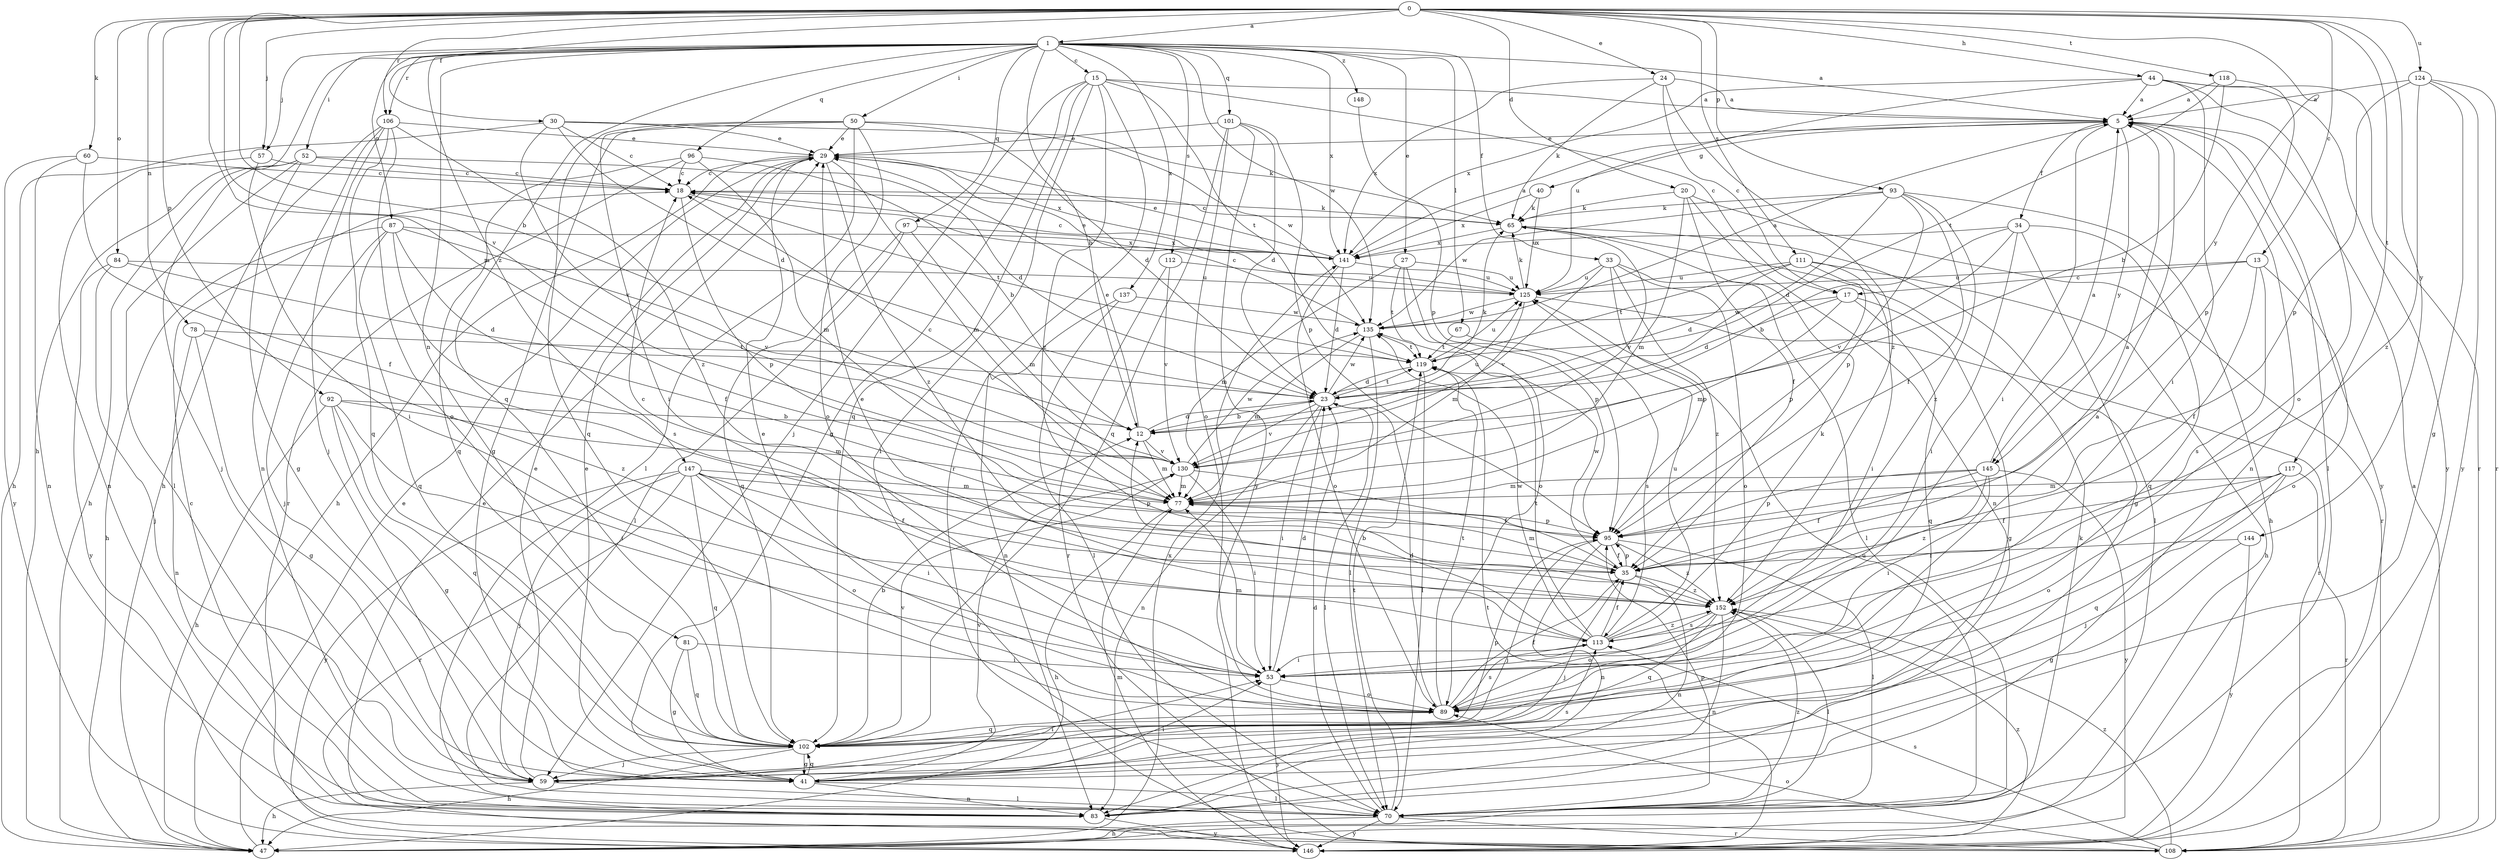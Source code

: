 strict digraph  {
0;
1;
5;
12;
13;
15;
17;
18;
20;
23;
24;
27;
29;
30;
33;
34;
35;
40;
41;
44;
47;
50;
52;
53;
57;
59;
60;
65;
67;
70;
77;
78;
81;
83;
84;
87;
89;
92;
93;
95;
96;
97;
101;
102;
106;
108;
111;
112;
113;
117;
118;
119;
124;
125;
130;
135;
137;
141;
144;
145;
146;
147;
148;
152;
0 -> 1  [label=a];
0 -> 12  [label=b];
0 -> 13  [label=c];
0 -> 20  [label=d];
0 -> 24  [label=e];
0 -> 30  [label=f];
0 -> 44  [label=h];
0 -> 57  [label=j];
0 -> 60  [label=k];
0 -> 77  [label=m];
0 -> 78  [label=n];
0 -> 84  [label=o];
0 -> 92  [label=p];
0 -> 93  [label=p];
0 -> 106  [label=r];
0 -> 111  [label=s];
0 -> 117  [label=t];
0 -> 118  [label=t];
0 -> 124  [label=u];
0 -> 130  [label=v];
0 -> 144  [label=y];
0 -> 145  [label=y];
1 -> 5  [label=a];
1 -> 12  [label=b];
1 -> 15  [label=c];
1 -> 27  [label=e];
1 -> 33  [label=f];
1 -> 47  [label=h];
1 -> 50  [label=i];
1 -> 52  [label=i];
1 -> 57  [label=j];
1 -> 67  [label=l];
1 -> 81  [label=n];
1 -> 87  [label=o];
1 -> 96  [label=q];
1 -> 97  [label=q];
1 -> 101  [label=q];
1 -> 102  [label=q];
1 -> 106  [label=r];
1 -> 112  [label=s];
1 -> 135  [label=w];
1 -> 137  [label=x];
1 -> 141  [label=x];
1 -> 147  [label=z];
1 -> 148  [label=z];
5 -> 29  [label=e];
5 -> 34  [label=f];
5 -> 40  [label=g];
5 -> 53  [label=i];
5 -> 70  [label=l];
5 -> 83  [label=n];
5 -> 145  [label=y];
5 -> 146  [label=y];
12 -> 23  [label=d];
12 -> 29  [label=e];
12 -> 77  [label=m];
12 -> 125  [label=u];
12 -> 130  [label=v];
13 -> 17  [label=c];
13 -> 35  [label=f];
13 -> 89  [label=o];
13 -> 113  [label=s];
13 -> 125  [label=u];
15 -> 5  [label=a];
15 -> 17  [label=c];
15 -> 41  [label=g];
15 -> 59  [label=j];
15 -> 70  [label=l];
15 -> 102  [label=q];
15 -> 108  [label=r];
15 -> 119  [label=t];
15 -> 152  [label=z];
17 -> 23  [label=d];
17 -> 41  [label=g];
17 -> 77  [label=m];
17 -> 102  [label=q];
17 -> 135  [label=w];
18 -> 65  [label=k];
18 -> 95  [label=p];
18 -> 119  [label=t];
20 -> 35  [label=f];
20 -> 65  [label=k];
20 -> 77  [label=m];
20 -> 83  [label=n];
20 -> 108  [label=r];
23 -> 12  [label=b];
23 -> 53  [label=i];
23 -> 65  [label=k];
23 -> 70  [label=l];
23 -> 83  [label=n];
23 -> 119  [label=t];
23 -> 130  [label=v];
23 -> 135  [label=w];
24 -> 5  [label=a];
24 -> 17  [label=c];
24 -> 65  [label=k];
24 -> 141  [label=x];
24 -> 152  [label=z];
27 -> 77  [label=m];
27 -> 89  [label=o];
27 -> 95  [label=p];
27 -> 119  [label=t];
27 -> 125  [label=u];
29 -> 18  [label=c];
29 -> 47  [label=h];
29 -> 77  [label=m];
29 -> 141  [label=x];
29 -> 152  [label=z];
30 -> 18  [label=c];
30 -> 23  [label=d];
30 -> 29  [label=e];
30 -> 47  [label=h];
30 -> 65  [label=k];
30 -> 130  [label=v];
33 -> 70  [label=l];
33 -> 89  [label=o];
33 -> 95  [label=p];
33 -> 125  [label=u];
33 -> 130  [label=v];
33 -> 152  [label=z];
34 -> 12  [label=b];
34 -> 41  [label=g];
34 -> 53  [label=i];
34 -> 102  [label=q];
34 -> 130  [label=v];
34 -> 141  [label=x];
35 -> 5  [label=a];
35 -> 59  [label=j];
35 -> 77  [label=m];
35 -> 83  [label=n];
35 -> 95  [label=p];
35 -> 135  [label=w];
35 -> 152  [label=z];
40 -> 65  [label=k];
40 -> 125  [label=u];
40 -> 141  [label=x];
41 -> 29  [label=e];
41 -> 53  [label=i];
41 -> 70  [label=l];
41 -> 83  [label=n];
41 -> 102  [label=q];
41 -> 130  [label=v];
44 -> 5  [label=a];
44 -> 53  [label=i];
44 -> 89  [label=o];
44 -> 108  [label=r];
44 -> 125  [label=u];
44 -> 141  [label=x];
44 -> 146  [label=y];
47 -> 29  [label=e];
47 -> 65  [label=k];
47 -> 141  [label=x];
50 -> 23  [label=d];
50 -> 29  [label=e];
50 -> 41  [label=g];
50 -> 53  [label=i];
50 -> 70  [label=l];
50 -> 89  [label=o];
50 -> 102  [label=q];
50 -> 135  [label=w];
52 -> 18  [label=c];
52 -> 23  [label=d];
52 -> 41  [label=g];
52 -> 47  [label=h];
52 -> 59  [label=j];
52 -> 70  [label=l];
53 -> 23  [label=d];
53 -> 77  [label=m];
53 -> 89  [label=o];
53 -> 146  [label=y];
57 -> 18  [label=c];
57 -> 53  [label=i];
57 -> 83  [label=n];
59 -> 29  [label=e];
59 -> 47  [label=h];
59 -> 53  [label=i];
59 -> 70  [label=l];
59 -> 113  [label=s];
60 -> 18  [label=c];
60 -> 35  [label=f];
60 -> 83  [label=n];
60 -> 146  [label=y];
65 -> 18  [label=c];
65 -> 70  [label=l];
65 -> 130  [label=v];
65 -> 141  [label=x];
67 -> 113  [label=s];
67 -> 119  [label=t];
70 -> 23  [label=d];
70 -> 47  [label=h];
70 -> 95  [label=p];
70 -> 108  [label=r];
70 -> 119  [label=t];
70 -> 125  [label=u];
70 -> 146  [label=y];
70 -> 152  [label=z];
77 -> 47  [label=h];
77 -> 95  [label=p];
78 -> 41  [label=g];
78 -> 83  [label=n];
78 -> 119  [label=t];
78 -> 152  [label=z];
81 -> 41  [label=g];
81 -> 53  [label=i];
81 -> 102  [label=q];
83 -> 18  [label=c];
83 -> 146  [label=y];
84 -> 23  [label=d];
84 -> 59  [label=j];
84 -> 125  [label=u];
84 -> 146  [label=y];
87 -> 35  [label=f];
87 -> 47  [label=h];
87 -> 59  [label=j];
87 -> 102  [label=q];
87 -> 113  [label=s];
87 -> 130  [label=v];
87 -> 141  [label=x];
89 -> 5  [label=a];
89 -> 23  [label=d];
89 -> 29  [label=e];
89 -> 35  [label=f];
89 -> 102  [label=q];
89 -> 113  [label=s];
89 -> 119  [label=t];
92 -> 12  [label=b];
92 -> 41  [label=g];
92 -> 47  [label=h];
92 -> 53  [label=i];
92 -> 77  [label=m];
92 -> 102  [label=q];
93 -> 23  [label=d];
93 -> 35  [label=f];
93 -> 47  [label=h];
93 -> 65  [label=k];
93 -> 95  [label=p];
93 -> 135  [label=w];
93 -> 152  [label=z];
95 -> 35  [label=f];
95 -> 59  [label=j];
95 -> 70  [label=l];
95 -> 83  [label=n];
95 -> 152  [label=z];
96 -> 12  [label=b];
96 -> 18  [label=c];
96 -> 77  [label=m];
96 -> 102  [label=q];
96 -> 108  [label=r];
97 -> 70  [label=l];
97 -> 77  [label=m];
97 -> 102  [label=q];
97 -> 141  [label=x];
101 -> 23  [label=d];
101 -> 29  [label=e];
101 -> 89  [label=o];
101 -> 95  [label=p];
101 -> 102  [label=q];
101 -> 146  [label=y];
102 -> 12  [label=b];
102 -> 41  [label=g];
102 -> 47  [label=h];
102 -> 59  [label=j];
102 -> 95  [label=p];
102 -> 130  [label=v];
106 -> 29  [label=e];
106 -> 47  [label=h];
106 -> 59  [label=j];
106 -> 83  [label=n];
106 -> 89  [label=o];
106 -> 102  [label=q];
106 -> 152  [label=z];
108 -> 5  [label=a];
108 -> 89  [label=o];
108 -> 113  [label=s];
108 -> 152  [label=z];
111 -> 23  [label=d];
111 -> 47  [label=h];
111 -> 53  [label=i];
111 -> 95  [label=p];
111 -> 119  [label=t];
111 -> 125  [label=u];
112 -> 108  [label=r];
112 -> 125  [label=u];
112 -> 130  [label=v];
113 -> 12  [label=b];
113 -> 29  [label=e];
113 -> 35  [label=f];
113 -> 53  [label=i];
113 -> 65  [label=k];
113 -> 119  [label=t];
113 -> 125  [label=u];
113 -> 135  [label=w];
113 -> 152  [label=z];
117 -> 35  [label=f];
117 -> 59  [label=j];
117 -> 77  [label=m];
117 -> 89  [label=o];
117 -> 102  [label=q];
117 -> 108  [label=r];
118 -> 5  [label=a];
118 -> 12  [label=b];
118 -> 95  [label=p];
118 -> 119  [label=t];
119 -> 23  [label=d];
119 -> 70  [label=l];
119 -> 125  [label=u];
124 -> 5  [label=a];
124 -> 41  [label=g];
124 -> 95  [label=p];
124 -> 108  [label=r];
124 -> 146  [label=y];
124 -> 152  [label=z];
125 -> 29  [label=e];
125 -> 65  [label=k];
125 -> 77  [label=m];
125 -> 108  [label=r];
125 -> 135  [label=w];
130 -> 18  [label=c];
130 -> 35  [label=f];
130 -> 53  [label=i];
130 -> 77  [label=m];
130 -> 135  [label=w];
135 -> 5  [label=a];
135 -> 18  [label=c];
135 -> 70  [label=l];
135 -> 77  [label=m];
135 -> 119  [label=t];
137 -> 70  [label=l];
137 -> 83  [label=n];
137 -> 135  [label=w];
141 -> 5  [label=a];
141 -> 18  [label=c];
141 -> 23  [label=d];
141 -> 29  [label=e];
141 -> 89  [label=o];
141 -> 125  [label=u];
144 -> 35  [label=f];
144 -> 41  [label=g];
144 -> 146  [label=y];
145 -> 5  [label=a];
145 -> 35  [label=f];
145 -> 53  [label=i];
145 -> 77  [label=m];
145 -> 95  [label=p];
145 -> 146  [label=y];
145 -> 152  [label=z];
146 -> 29  [label=e];
146 -> 77  [label=m];
146 -> 119  [label=t];
146 -> 152  [label=z];
147 -> 35  [label=f];
147 -> 53  [label=i];
147 -> 59  [label=j];
147 -> 77  [label=m];
147 -> 89  [label=o];
147 -> 95  [label=p];
147 -> 102  [label=q];
147 -> 108  [label=r];
147 -> 146  [label=y];
148 -> 95  [label=p];
152 -> 18  [label=c];
152 -> 70  [label=l];
152 -> 83  [label=n];
152 -> 89  [label=o];
152 -> 102  [label=q];
152 -> 113  [label=s];
}
